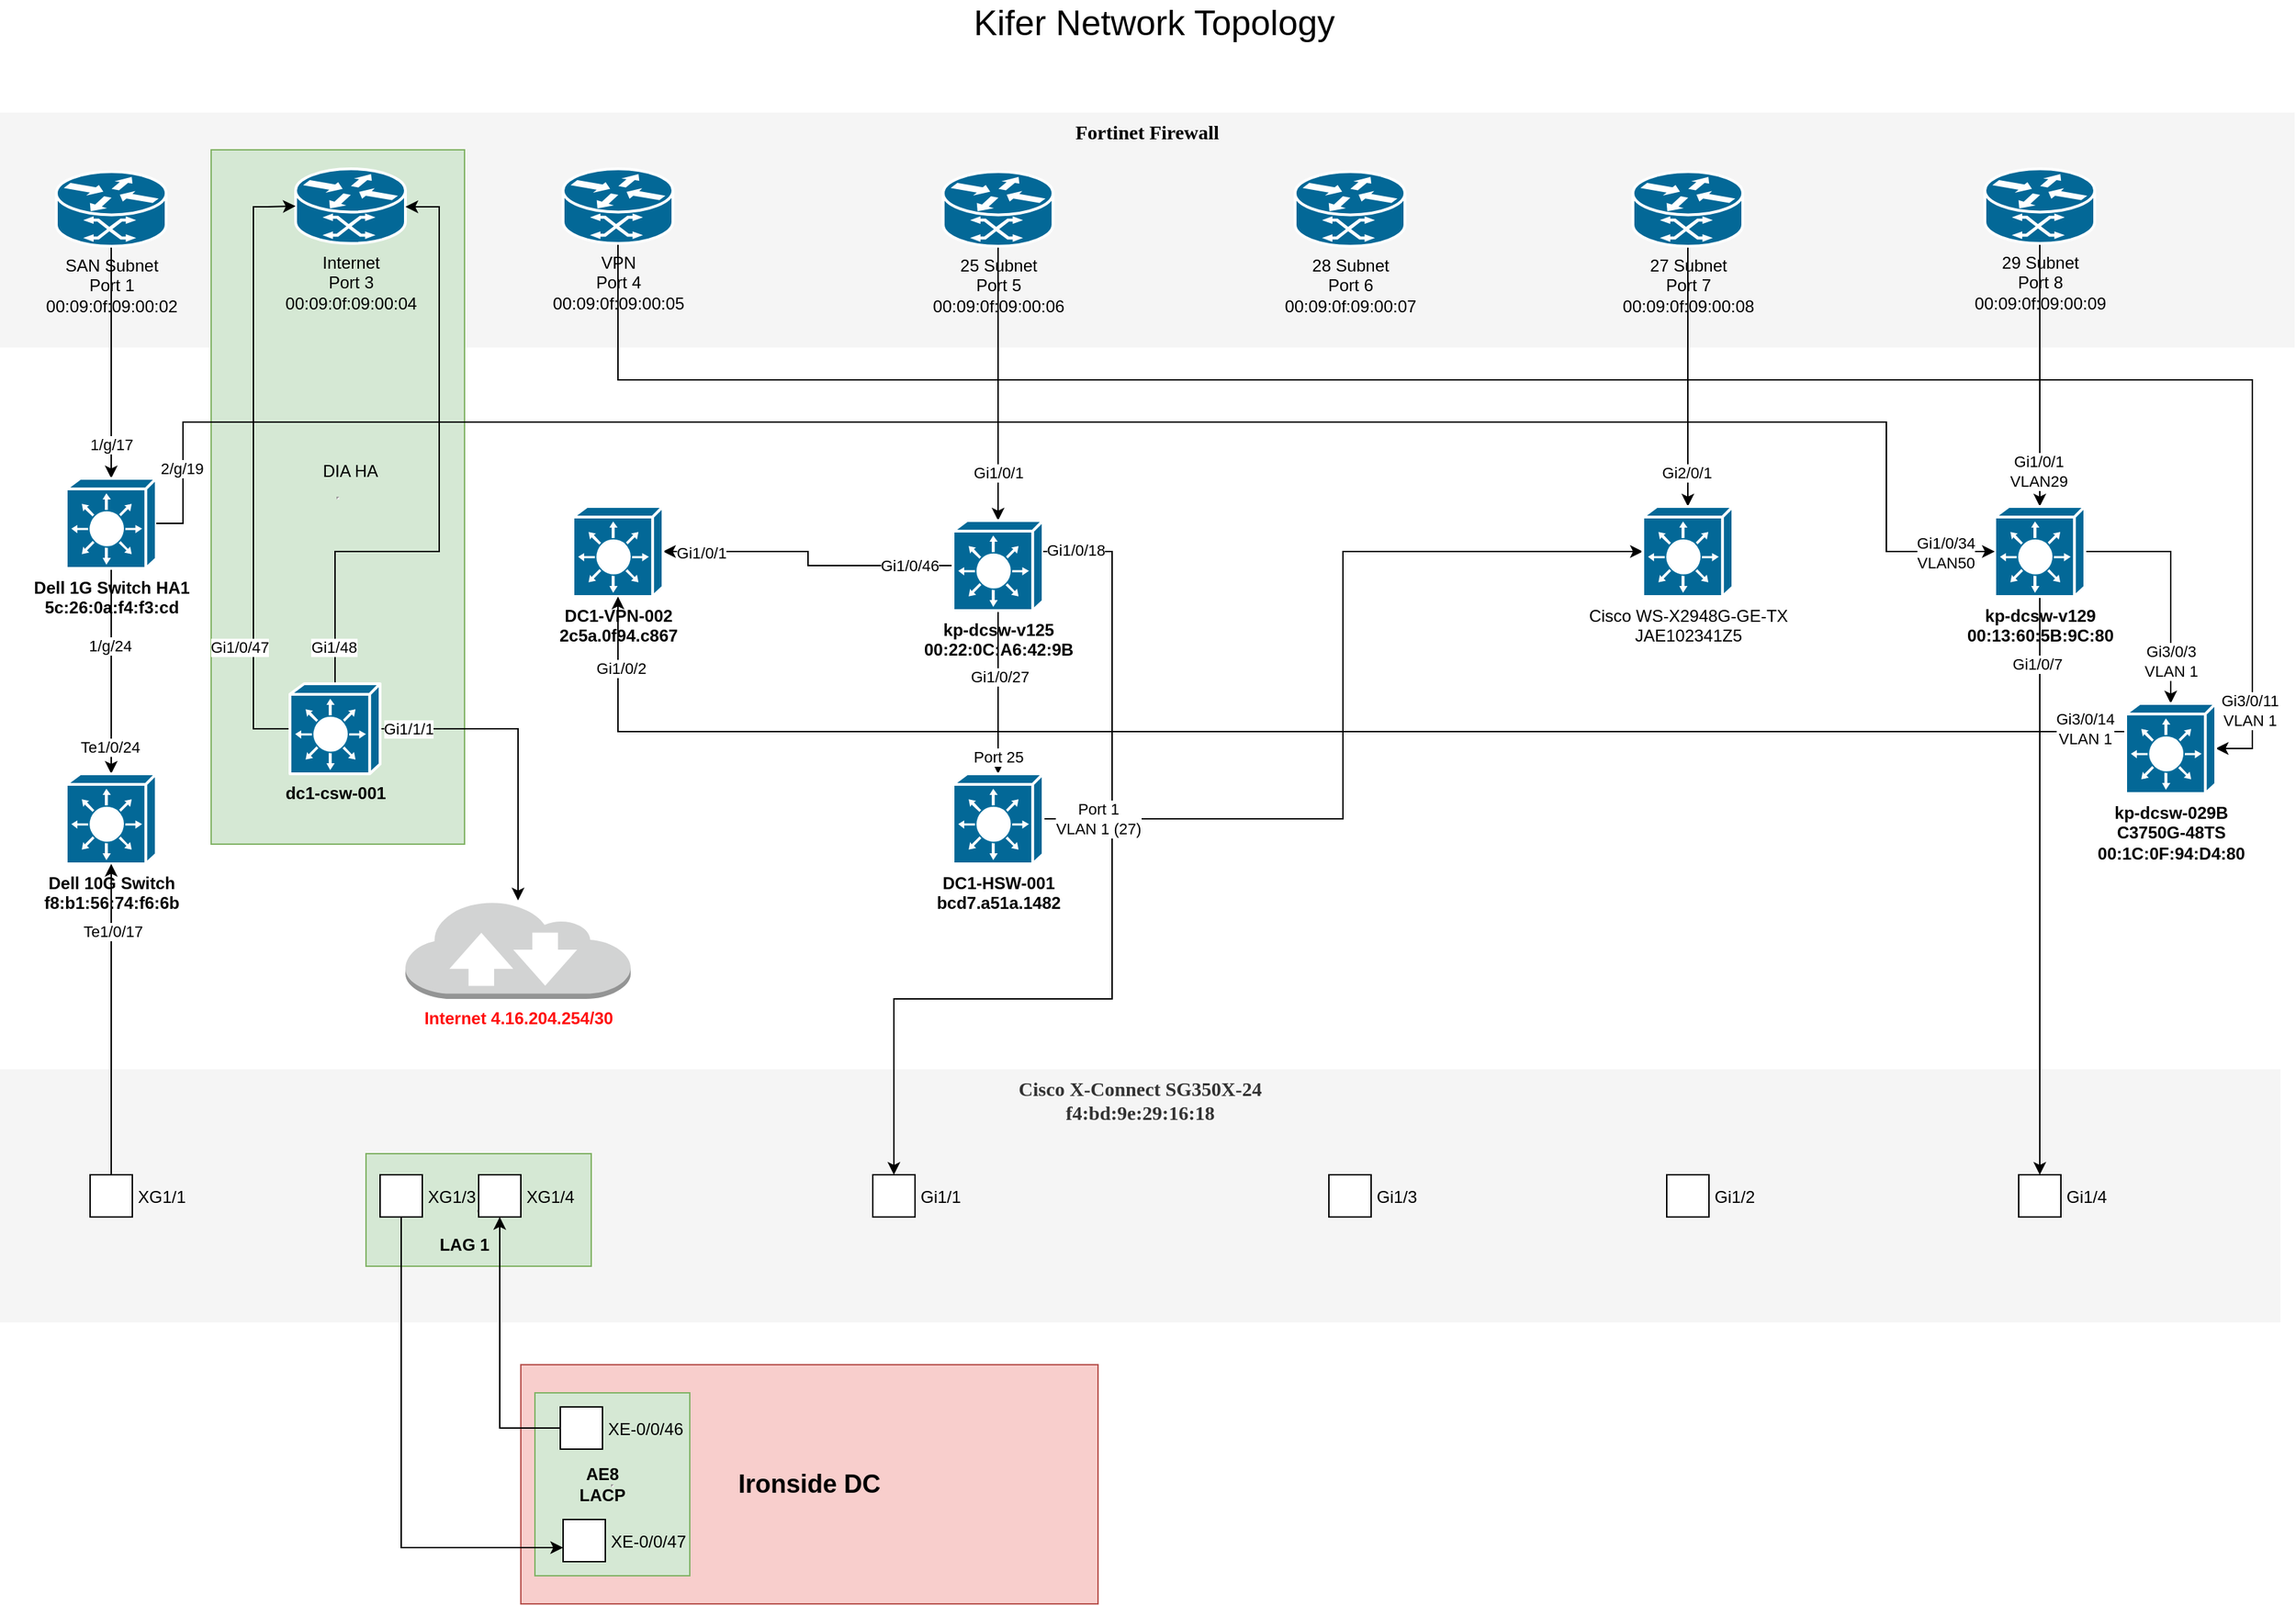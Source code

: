 <mxfile version="24.0.7" type="github">
  <diagram name="Page-1" id="c37626ed-c26b-45fb-9056-f9ebc6bb27b6">
    <mxGraphModel dx="666" dy="1722" grid="1" gridSize="10" guides="1" tooltips="1" connect="1" arrows="1" fold="1" page="1" pageScale="1" pageWidth="1100" pageHeight="850" background="none" math="0" shadow="0">
      <root>
        <mxCell id="0" />
        <mxCell id="1" parent="0" />
        <mxCell id="1c7a67bf8fd3230f-83" value="Fortinet Firewall" style="whiteSpace=wrap;html=1;rounded=0;shadow=0;comic=0;strokeWidth=1;fontFamily=Verdana;fontSize=14;fillColor=#f5f5f5;strokeColor=none;verticalAlign=top;fontStyle=1" parent="1" vertex="1">
          <mxGeometry x="280" y="110" width="1630" height="167" as="geometry" />
        </mxCell>
        <mxCell id="mh3bhrRl3af4ebjUZuJ7-127" value="&lt;hr&gt;" style="rounded=0;whiteSpace=wrap;html=1;fillColor=#d5e8d4;strokeColor=#82b366;gradientColor=none;" parent="1" vertex="1">
          <mxGeometry x="430" y="136.5" width="180" height="493.5" as="geometry" />
        </mxCell>
        <mxCell id="mh3bhrRl3af4ebjUZuJ7-58" value="&lt;font style=&quot;font-size: 18px;&quot;&gt;&lt;b&gt;Ironside DC&lt;/b&gt;&lt;/font&gt;" style="rounded=0;whiteSpace=wrap;html=1;fillColor=#f8cecc;strokeColor=#b85450;" parent="1" vertex="1">
          <mxGeometry x="650" y="1000" width="410" height="170" as="geometry" />
        </mxCell>
        <mxCell id="mh3bhrRl3af4ebjUZuJ7-113" value="&lt;hr&gt;" style="rounded=0;whiteSpace=wrap;html=1;fillColor=#d5e8d4;strokeColor=#82b366;gradientColor=none;" parent="1" vertex="1">
          <mxGeometry x="660" y="1020" width="110" height="130" as="geometry" />
        </mxCell>
        <mxCell id="mh3bhrRl3af4ebjUZuJ7-56" value="&lt;div&gt;Cisco X-Connect SG350X-24&lt;/div&gt;&lt;div&gt;f4:bd:9e:29:16:18&lt;/div&gt;" style="rounded=0;whiteSpace=wrap;html=1;fillColor=#f5f5f5;fontColor=#333333;strokeColor=none;verticalAlign=top;fontStyle=1;fontSize=14;fontFamily=Verdana;" parent="1" vertex="1">
          <mxGeometry x="280" y="790" width="1620" height="180" as="geometry" />
        </mxCell>
        <mxCell id="mh3bhrRl3af4ebjUZuJ7-111" value="&lt;hr&gt;" style="rounded=0;whiteSpace=wrap;html=1;fillColor=#d5e8d4;strokeColor=#82b366;gradientColor=none;" parent="1" vertex="1">
          <mxGeometry x="540" y="850" width="160" height="80" as="geometry" />
        </mxCell>
        <mxCell id="mh3bhrRl3af4ebjUZuJ7-24" style="edgeStyle=orthogonalEdgeStyle;rounded=0;orthogonalLoop=1;jettySize=auto;html=1;" parent="1" source="mh3bhrRl3af4ebjUZuJ7-1" target="mh3bhrRl3af4ebjUZuJ7-23" edge="1">
          <mxGeometry relative="1" as="geometry" />
        </mxCell>
        <mxCell id="mh3bhrRl3af4ebjUZuJ7-25" value="Gi1/0/1" style="edgeLabel;html=1;align=center;verticalAlign=middle;resizable=0;points=[];" parent="mh3bhrRl3af4ebjUZuJ7-24" vertex="1" connectable="0">
          <mxGeometry x="0.65" relative="1" as="geometry">
            <mxPoint as="offset" />
          </mxGeometry>
        </mxCell>
        <mxCell id="mh3bhrRl3af4ebjUZuJ7-1" value="&lt;div&gt;25 Subnet&lt;/div&gt;&lt;div&gt;Port 5&lt;/div&gt;&lt;div&gt;00:09:0f:09:00:06&lt;/div&gt;" style="shape=mxgraph.cisco.routers.atm_router;sketch=0;html=1;pointerEvents=1;dashed=0;fillColor=#036897;strokeColor=#ffffff;strokeWidth=2;verticalLabelPosition=bottom;verticalAlign=top;align=center;outlineConnect=0;" parent="1" vertex="1">
          <mxGeometry x="950" y="152" width="78" height="53" as="geometry" />
        </mxCell>
        <mxCell id="mh3bhrRl3af4ebjUZuJ7-142" style="edgeStyle=orthogonalEdgeStyle;rounded=0;orthogonalLoop=1;jettySize=auto;html=1;" parent="1" source="mh3bhrRl3af4ebjUZuJ7-7" target="mh3bhrRl3af4ebjUZuJ7-141" edge="1">
          <mxGeometry relative="1" as="geometry" />
        </mxCell>
        <mxCell id="mh3bhrRl3af4ebjUZuJ7-143" value="Gi2/0/1" style="edgeLabel;html=1;align=center;verticalAlign=middle;resizable=0;points=[];" parent="mh3bhrRl3af4ebjUZuJ7-142" vertex="1" connectable="0">
          <mxGeometry x="0.741" y="-1" relative="1" as="geometry">
            <mxPoint as="offset" />
          </mxGeometry>
        </mxCell>
        <mxCell id="mh3bhrRl3af4ebjUZuJ7-7" value="&lt;div&gt;27 Subnet&lt;/div&gt;&lt;div&gt;Port 7&lt;/div&gt;&lt;div&gt;00:09:0f:09:00:08&lt;/div&gt;" style="shape=mxgraph.cisco.routers.atm_router;sketch=0;html=1;pointerEvents=1;dashed=0;fillColor=#036897;strokeColor=#ffffff;strokeWidth=2;verticalLabelPosition=bottom;verticalAlign=top;align=center;outlineConnect=0;" parent="1" vertex="1">
          <mxGeometry x="1440" y="152" width="78" height="53" as="geometry" />
        </mxCell>
        <mxCell id="mh3bhrRl3af4ebjUZuJ7-8" value="&lt;div&gt;28 Subnet&lt;/div&gt;&lt;div&gt;Port 6&lt;/div&gt;&lt;div&gt;00:09:0f:09:00:07&lt;/div&gt;" style="shape=mxgraph.cisco.routers.atm_router;sketch=0;html=1;pointerEvents=1;dashed=0;fillColor=#036897;strokeColor=#ffffff;strokeWidth=2;verticalLabelPosition=bottom;verticalAlign=top;align=center;outlineConnect=0;" parent="1" vertex="1">
          <mxGeometry x="1200" y="152" width="78" height="53" as="geometry" />
        </mxCell>
        <mxCell id="mh3bhrRl3af4ebjUZuJ7-132" style="edgeStyle=orthogonalEdgeStyle;rounded=0;orthogonalLoop=1;jettySize=auto;html=1;" parent="1" source="mh3bhrRl3af4ebjUZuJ7-9" target="mh3bhrRl3af4ebjUZuJ7-131" edge="1">
          <mxGeometry relative="1" as="geometry" />
        </mxCell>
        <mxCell id="mh3bhrRl3af4ebjUZuJ7-133" value="&lt;div&gt;Gi1/0/1&lt;/div&gt;&lt;div&gt;VLAN29&lt;br&gt;&lt;/div&gt;" style="edgeLabel;html=1;align=center;verticalAlign=middle;resizable=0;points=[];" parent="mh3bhrRl3af4ebjUZuJ7-132" vertex="1" connectable="0">
          <mxGeometry x="0.733" y="-1" relative="1" as="geometry">
            <mxPoint as="offset" />
          </mxGeometry>
        </mxCell>
        <mxCell id="mh3bhrRl3af4ebjUZuJ7-9" value="&lt;div&gt;29 Subnet&lt;/div&gt;&lt;div&gt;Port 8&lt;/div&gt;&lt;div&gt;00:09:0f:09:00:09&lt;/div&gt;" style="shape=mxgraph.cisco.routers.atm_router;sketch=0;html=1;pointerEvents=1;dashed=0;fillColor=#036897;strokeColor=#ffffff;strokeWidth=2;verticalLabelPosition=bottom;verticalAlign=top;align=center;outlineConnect=0;" parent="1" vertex="1">
          <mxGeometry x="1690" y="150" width="78" height="53" as="geometry" />
        </mxCell>
        <mxCell id="mh3bhrRl3af4ebjUZuJ7-45" style="edgeStyle=orthogonalEdgeStyle;rounded=0;orthogonalLoop=1;jettySize=auto;html=1;" parent="1" source="mh3bhrRl3af4ebjUZuJ7-10" target="mh3bhrRl3af4ebjUZuJ7-43" edge="1">
          <mxGeometry relative="1" as="geometry" />
        </mxCell>
        <mxCell id="mh3bhrRl3af4ebjUZuJ7-49" value="1/g/17" style="edgeLabel;html=1;align=center;verticalAlign=middle;resizable=0;points=[];" parent="mh3bhrRl3af4ebjUZuJ7-45" vertex="1" connectable="0">
          <mxGeometry x="0.708" relative="1" as="geometry">
            <mxPoint as="offset" />
          </mxGeometry>
        </mxCell>
        <mxCell id="mh3bhrRl3af4ebjUZuJ7-10" value="&lt;div&gt;SAN Subnet&lt;/div&gt;&lt;div&gt;Port 1&lt;/div&gt;&lt;div&gt;00:09:0f:09:00:02&lt;/div&gt;&lt;div&gt;&lt;br&gt;&lt;/div&gt;" style="shape=mxgraph.cisco.routers.atm_router;sketch=0;html=1;pointerEvents=1;dashed=0;fillColor=#036897;strokeColor=#ffffff;strokeWidth=2;verticalLabelPosition=bottom;verticalAlign=top;align=center;outlineConnect=0;" parent="1" vertex="1">
          <mxGeometry x="320" y="152" width="78" height="53" as="geometry" />
        </mxCell>
        <mxCell id="mh3bhrRl3af4ebjUZuJ7-122" style="edgeStyle=orthogonalEdgeStyle;rounded=0;orthogonalLoop=1;jettySize=auto;html=1;entryX=1;entryY=0.5;entryDx=0;entryDy=0;entryPerimeter=0;" parent="1" source="mh3bhrRl3af4ebjUZuJ7-11" target="mTb9XkQDVOmjowsp1IoM-1" edge="1">
          <mxGeometry relative="1" as="geometry">
            <Array as="points">
              <mxPoint x="719" y="300" />
              <mxPoint x="1880" y="300" />
              <mxPoint x="1880" y="562" />
            </Array>
          </mxGeometry>
        </mxCell>
        <mxCell id="mTb9XkQDVOmjowsp1IoM-12" value="&lt;div&gt;Gi3/0/11&lt;/div&gt;&lt;div&gt;VLAN 1&lt;br&gt;&lt;/div&gt;" style="edgeLabel;html=1;align=center;verticalAlign=middle;resizable=0;points=[];" vertex="1" connectable="0" parent="mh3bhrRl3af4ebjUZuJ7-122">
          <mxGeometry x="0.931" y="-2" relative="1" as="geometry">
            <mxPoint as="offset" />
          </mxGeometry>
        </mxCell>
        <mxCell id="mh3bhrRl3af4ebjUZuJ7-11" value="&lt;div&gt;VPN&lt;/div&gt;&lt;div&gt;Port 4&lt;/div&gt;&lt;div&gt;00:09:0f:09:00:05&lt;/div&gt;" style="shape=mxgraph.cisco.routers.atm_router;sketch=0;html=1;pointerEvents=1;dashed=0;fillColor=#036897;strokeColor=#ffffff;strokeWidth=2;verticalLabelPosition=bottom;verticalAlign=top;align=center;outlineConnect=0;" parent="1" vertex="1">
          <mxGeometry x="680" y="150" width="78" height="53" as="geometry" />
        </mxCell>
        <mxCell id="mh3bhrRl3af4ebjUZuJ7-14" value="&lt;div&gt;Internet&lt;/div&gt;&lt;div&gt;Port 3&lt;/div&gt;&lt;div&gt;00:09:0f:09:00:04&lt;/div&gt;" style="shape=mxgraph.cisco.routers.atm_router;sketch=0;html=1;pointerEvents=1;dashed=0;fillColor=#036897;strokeColor=#ffffff;strokeWidth=2;verticalLabelPosition=bottom;verticalAlign=top;align=center;outlineConnect=0;" parent="1" vertex="1">
          <mxGeometry x="490" y="150" width="78" height="53" as="geometry" />
        </mxCell>
        <mxCell id="mh3bhrRl3af4ebjUZuJ7-17" value="&lt;font color=&quot;#ff0f0f&quot;&gt;&lt;b&gt;Internet 4.16.204.254/30&lt;/b&gt;&lt;/font&gt;" style="outlineConnect=0;dashed=0;verticalLabelPosition=bottom;verticalAlign=top;align=center;html=1;shape=mxgraph.aws3.internet_2;fillColor=#D2D3D3;gradientColor=none;" parent="1" vertex="1">
          <mxGeometry x="568" y="670" width="160" height="70" as="geometry" />
        </mxCell>
        <mxCell id="mh3bhrRl3af4ebjUZuJ7-40" style="edgeStyle=orthogonalEdgeStyle;rounded=0;orthogonalLoop=1;jettySize=auto;html=1;" parent="1" source="mh3bhrRl3af4ebjUZuJ7-23" target="mh3bhrRl3af4ebjUZuJ7-37" edge="1">
          <mxGeometry relative="1" as="geometry" />
        </mxCell>
        <mxCell id="mh3bhrRl3af4ebjUZuJ7-41" value="Port 25" style="edgeLabel;html=1;align=center;verticalAlign=middle;resizable=0;points=[];" parent="mh3bhrRl3af4ebjUZuJ7-40" vertex="1" connectable="0">
          <mxGeometry x="0.507" y="-2" relative="1" as="geometry">
            <mxPoint x="2" y="16" as="offset" />
          </mxGeometry>
        </mxCell>
        <mxCell id="mh3bhrRl3af4ebjUZuJ7-42" value="Gi1/0/27" style="edgeLabel;html=1;align=center;verticalAlign=middle;resizable=0;points=[];" parent="mh3bhrRl3af4ebjUZuJ7-40" vertex="1" connectable="0">
          <mxGeometry x="-0.507" y="1" relative="1" as="geometry">
            <mxPoint y="18" as="offset" />
          </mxGeometry>
        </mxCell>
        <mxCell id="mh3bhrRl3af4ebjUZuJ7-124" style="edgeStyle=orthogonalEdgeStyle;rounded=0;orthogonalLoop=1;jettySize=auto;html=1;" parent="1" source="mh3bhrRl3af4ebjUZuJ7-23" target="mh3bhrRl3af4ebjUZuJ7-121" edge="1">
          <mxGeometry relative="1" as="geometry" />
        </mxCell>
        <mxCell id="mh3bhrRl3af4ebjUZuJ7-125" value="&lt;div&gt;Gi1/0/46&lt;/div&gt;" style="edgeLabel;html=1;align=center;verticalAlign=middle;resizable=0;points=[];" parent="mh3bhrRl3af4ebjUZuJ7-124" vertex="1" connectable="0">
          <mxGeometry x="-0.709" relative="1" as="geometry">
            <mxPoint as="offset" />
          </mxGeometry>
        </mxCell>
        <mxCell id="mh3bhrRl3af4ebjUZuJ7-126" value="&lt;div&gt;Gi1/0/1&lt;/div&gt;" style="edgeLabel;html=1;align=center;verticalAlign=middle;resizable=0;points=[];" parent="mh3bhrRl3af4ebjUZuJ7-124" vertex="1" connectable="0">
          <mxGeometry x="0.748" y="1" relative="1" as="geometry">
            <mxPoint as="offset" />
          </mxGeometry>
        </mxCell>
        <mxCell id="mh3bhrRl3af4ebjUZuJ7-23" value="&lt;div&gt;&lt;b&gt;kp-dcsw-v125&lt;br&gt;&lt;/b&gt;&lt;/div&gt;&lt;div&gt;&lt;b&gt;00:22:0C:A6:42:9B&lt;/b&gt;&lt;/div&gt;" style="shape=mxgraph.cisco.switches.layer_3_switch;sketch=0;html=1;pointerEvents=1;dashed=0;fillColor=#036897;strokeColor=#ffffff;strokeWidth=2;verticalLabelPosition=bottom;verticalAlign=top;align=center;outlineConnect=0;" parent="1" vertex="1">
          <mxGeometry x="957" y="400" width="64" height="64" as="geometry" />
        </mxCell>
        <mxCell id="mh3bhrRl3af4ebjUZuJ7-136" style="edgeStyle=orthogonalEdgeStyle;rounded=0;orthogonalLoop=1;jettySize=auto;html=1;entryX=0.5;entryY=0;entryDx=0;entryDy=0;" parent="1" source="mh3bhrRl3af4ebjUZuJ7-23" target="mh3bhrRl3af4ebjUZuJ7-91" edge="1">
          <mxGeometry relative="1" as="geometry">
            <Array as="points">
              <mxPoint x="1070" y="422" />
              <mxPoint x="1070" y="740" />
              <mxPoint x="915" y="740" />
            </Array>
          </mxGeometry>
        </mxCell>
        <mxCell id="mh3bhrRl3af4ebjUZuJ7-137" value="Gi1/0/18" style="edgeLabel;html=1;align=center;verticalAlign=middle;resizable=0;points=[];" parent="mh3bhrRl3af4ebjUZuJ7-136" vertex="1" connectable="0">
          <mxGeometry x="-0.929" y="1" relative="1" as="geometry">
            <mxPoint as="offset" />
          </mxGeometry>
        </mxCell>
        <mxCell id="mh3bhrRl3af4ebjUZuJ7-29" style="edgeStyle=orthogonalEdgeStyle;rounded=0;orthogonalLoop=1;jettySize=auto;html=1;entryX=0;entryY=0.5;entryDx=0;entryDy=0;entryPerimeter=0;exitX=0;exitY=0.5;exitDx=0;exitDy=0;exitPerimeter=0;" parent="1" source="mh3bhrRl3af4ebjUZuJ7-26" target="mh3bhrRl3af4ebjUZuJ7-14" edge="1">
          <mxGeometry relative="1" as="geometry">
            <Array as="points">
              <mxPoint x="460" y="548" />
              <mxPoint x="460" y="177" />
              <mxPoint x="470" y="177" />
            </Array>
          </mxGeometry>
        </mxCell>
        <mxCell id="mh3bhrRl3af4ebjUZuJ7-31" value="Gi1/0/47" style="edgeLabel;html=1;align=center;verticalAlign=middle;resizable=0;points=[];" parent="mh3bhrRl3af4ebjUZuJ7-29" vertex="1" connectable="0">
          <mxGeometry x="-0.283" y="-2" relative="1" as="geometry">
            <mxPoint x="-12" y="69" as="offset" />
          </mxGeometry>
        </mxCell>
        <mxCell id="mh3bhrRl3af4ebjUZuJ7-30" style="edgeStyle=orthogonalEdgeStyle;rounded=0;orthogonalLoop=1;jettySize=auto;html=1;" parent="1" source="mh3bhrRl3af4ebjUZuJ7-26" target="mh3bhrRl3af4ebjUZuJ7-14" edge="1">
          <mxGeometry relative="1" as="geometry">
            <mxPoint x="660" y="90" as="targetPoint" />
            <Array as="points">
              <mxPoint x="518" y="422" />
              <mxPoint x="592" y="422" />
              <mxPoint x="592" y="177" />
            </Array>
          </mxGeometry>
        </mxCell>
        <mxCell id="mh3bhrRl3af4ebjUZuJ7-32" value="&lt;div&gt;Gi1/48&lt;/div&gt;" style="edgeLabel;html=1;align=center;verticalAlign=middle;resizable=0;points=[];" parent="mh3bhrRl3af4ebjUZuJ7-30" vertex="1" connectable="0">
          <mxGeometry x="-0.574" y="1" relative="1" as="geometry">
            <mxPoint y="67" as="offset" />
          </mxGeometry>
        </mxCell>
        <mxCell id="mh3bhrRl3af4ebjUZuJ7-34" style="edgeStyle=orthogonalEdgeStyle;rounded=0;orthogonalLoop=1;jettySize=auto;html=1;" parent="1" source="mh3bhrRl3af4ebjUZuJ7-26" target="mh3bhrRl3af4ebjUZuJ7-17" edge="1">
          <mxGeometry relative="1" as="geometry" />
        </mxCell>
        <mxCell id="mh3bhrRl3af4ebjUZuJ7-35" value="&lt;div&gt;Gi1/1/1&lt;/div&gt;" style="edgeLabel;html=1;align=center;verticalAlign=middle;resizable=0;points=[];" parent="mh3bhrRl3af4ebjUZuJ7-34" vertex="1" connectable="0">
          <mxGeometry x="-0.581" y="-2" relative="1" as="geometry">
            <mxPoint x="-26" y="-2" as="offset" />
          </mxGeometry>
        </mxCell>
        <mxCell id="mh3bhrRl3af4ebjUZuJ7-26" value="&lt;div&gt;&lt;b&gt;dc1-csw-001&lt;/b&gt;&lt;/div&gt;" style="shape=mxgraph.cisco.switches.layer_3_switch;sketch=0;html=1;pointerEvents=1;dashed=0;fillColor=#036897;strokeColor=#ffffff;strokeWidth=2;verticalLabelPosition=bottom;verticalAlign=top;align=center;outlineConnect=0;" parent="1" vertex="1">
          <mxGeometry x="486" y="516" width="64" height="64" as="geometry" />
        </mxCell>
        <mxCell id="mTb9XkQDVOmjowsp1IoM-7" style="edgeStyle=orthogonalEdgeStyle;rounded=0;orthogonalLoop=1;jettySize=auto;html=1;entryX=0;entryY=0.5;entryDx=0;entryDy=0;entryPerimeter=0;" edge="1" parent="1" source="mh3bhrRl3af4ebjUZuJ7-37" target="mh3bhrRl3af4ebjUZuJ7-141">
          <mxGeometry relative="1" as="geometry">
            <mxPoint x="1230" y="612" as="targetPoint" />
          </mxGeometry>
        </mxCell>
        <mxCell id="mTb9XkQDVOmjowsp1IoM-9" value="&lt;div&gt;Port 1&lt;/div&gt;&lt;div&gt;VLAN 1 (27)&lt;br&gt;&lt;/div&gt;" style="edgeLabel;html=1;align=center;verticalAlign=middle;resizable=0;points=[];" vertex="1" connectable="0" parent="mTb9XkQDVOmjowsp1IoM-7">
          <mxGeometry x="-0.916" y="-2" relative="1" as="geometry">
            <mxPoint x="13" y="-2" as="offset" />
          </mxGeometry>
        </mxCell>
        <mxCell id="mh3bhrRl3af4ebjUZuJ7-37" value="&lt;div&gt;&lt;b&gt;DC1-HSW-001&lt;/b&gt;&lt;/div&gt;&lt;div&gt;&lt;b&gt;bcd7.a51a.1482&lt;br&gt;&lt;/b&gt;&lt;/div&gt;" style="shape=mxgraph.cisco.switches.layer_3_switch;sketch=0;html=1;pointerEvents=1;dashed=0;fillColor=#036897;strokeColor=#ffffff;strokeWidth=2;verticalLabelPosition=bottom;verticalAlign=top;align=center;outlineConnect=0;" parent="1" vertex="1">
          <mxGeometry x="957" y="580" width="64" height="64" as="geometry" />
        </mxCell>
        <mxCell id="mh3bhrRl3af4ebjUZuJ7-48" style="edgeStyle=orthogonalEdgeStyle;rounded=0;orthogonalLoop=1;jettySize=auto;html=1;" parent="1" source="mh3bhrRl3af4ebjUZuJ7-43" target="mh3bhrRl3af4ebjUZuJ7-46" edge="1">
          <mxGeometry relative="1" as="geometry" />
        </mxCell>
        <mxCell id="mh3bhrRl3af4ebjUZuJ7-53" value="Te1/0/24" style="edgeLabel;html=1;align=center;verticalAlign=middle;resizable=0;points=[];" parent="mh3bhrRl3af4ebjUZuJ7-48" vertex="1" connectable="0">
          <mxGeometry x="0.571" y="-1" relative="1" as="geometry">
            <mxPoint y="12" as="offset" />
          </mxGeometry>
        </mxCell>
        <mxCell id="mh3bhrRl3af4ebjUZuJ7-54" value="1/g/24" style="edgeLabel;html=1;align=center;verticalAlign=middle;resizable=0;points=[];" parent="mh3bhrRl3af4ebjUZuJ7-48" vertex="1" connectable="0">
          <mxGeometry x="-0.254" y="-1" relative="1" as="geometry">
            <mxPoint as="offset" />
          </mxGeometry>
        </mxCell>
        <mxCell id="mh3bhrRl3af4ebjUZuJ7-43" value="&lt;div&gt;&lt;b&gt;Dell 1G Switch HA1&lt;br&gt;&lt;/b&gt;&lt;/div&gt;&lt;div&gt;&lt;b&gt;5c:26:0a:f4:f3:cd&lt;/b&gt;&lt;br&gt;&lt;/div&gt;" style="shape=mxgraph.cisco.switches.layer_3_switch;sketch=0;html=1;pointerEvents=1;dashed=0;fillColor=#036897;strokeColor=#ffffff;strokeWidth=2;verticalLabelPosition=bottom;verticalAlign=top;align=center;outlineConnect=0;" parent="1" vertex="1">
          <mxGeometry x="327" y="370" width="64" height="64" as="geometry" />
        </mxCell>
        <mxCell id="mh3bhrRl3af4ebjUZuJ7-46" value="&lt;div&gt;&lt;b&gt;Dell 10G Switch&lt;/b&gt;&lt;/div&gt;&lt;div&gt;&lt;b&gt;f8:b1:56:74:f6:6b&lt;br&gt;&lt;/b&gt;&lt;/div&gt;" style="shape=mxgraph.cisco.switches.layer_3_switch;sketch=0;html=1;pointerEvents=1;dashed=0;fillColor=#036897;strokeColor=#ffffff;strokeWidth=2;verticalLabelPosition=bottom;verticalAlign=top;align=center;outlineConnect=0;" parent="1" vertex="1">
          <mxGeometry x="327" y="580" width="64" height="64" as="geometry" />
        </mxCell>
        <mxCell id="mh3bhrRl3af4ebjUZuJ7-91" value="Gi1/1" style="labelPosition=right;verticalLabelPosition=middle;align=left;verticalAlign=middle;spacingLeft=2;noLabel=0;labelPadding=0;" parent="1" vertex="1">
          <mxGeometry x="900" y="865" width="30" height="30" as="geometry" />
        </mxCell>
        <mxCell id="mh3bhrRl3af4ebjUZuJ7-93" value="Gi1/4" style="labelPosition=right;verticalLabelPosition=middle;align=left;verticalAlign=middle;spacingLeft=2;noLabel=0;labelPadding=0;" parent="1" vertex="1">
          <mxGeometry x="1714" y="865" width="30" height="30" as="geometry" />
        </mxCell>
        <mxCell id="mh3bhrRl3af4ebjUZuJ7-94" value="XG1/1" style="labelPosition=right;verticalLabelPosition=middle;align=left;verticalAlign=middle;spacingLeft=2;noLabel=0;labelPadding=0;" parent="1" vertex="1">
          <mxGeometry x="344" y="865" width="30" height="30" as="geometry" />
        </mxCell>
        <mxCell id="mh3bhrRl3af4ebjUZuJ7-95" value="Gi1/3" style="labelPosition=right;verticalLabelPosition=middle;align=left;verticalAlign=middle;spacingLeft=2;noLabel=0;labelPadding=0;" parent="1" vertex="1">
          <mxGeometry x="1224" y="865" width="30" height="30" as="geometry" />
        </mxCell>
        <mxCell id="mh3bhrRl3af4ebjUZuJ7-96" value="Gi1/2" style="labelPosition=right;verticalLabelPosition=middle;align=left;verticalAlign=middle;spacingLeft=2;noLabel=0;labelPadding=0;" parent="1" vertex="1">
          <mxGeometry x="1464" y="865" width="30" height="30" as="geometry" />
        </mxCell>
        <mxCell id="mh3bhrRl3af4ebjUZuJ7-106" style="edgeStyle=orthogonalEdgeStyle;rounded=0;orthogonalLoop=1;jettySize=auto;html=1;" parent="1" source="mh3bhrRl3af4ebjUZuJ7-97" target="mh3bhrRl3af4ebjUZuJ7-100" edge="1">
          <mxGeometry relative="1" as="geometry">
            <Array as="points">
              <mxPoint x="565" y="1130" />
            </Array>
          </mxGeometry>
        </mxCell>
        <mxCell id="mh3bhrRl3af4ebjUZuJ7-97" value="XG1/3" style="labelPosition=right;verticalLabelPosition=middle;align=left;verticalAlign=middle;spacingLeft=2;noLabel=0;labelPadding=0;" parent="1" vertex="1">
          <mxGeometry x="550" y="865" width="30" height="30" as="geometry" />
        </mxCell>
        <mxCell id="mh3bhrRl3af4ebjUZuJ7-98" value="XG1/4" style="labelPosition=right;verticalLabelPosition=middle;align=left;verticalAlign=middle;spacingLeft=2;noLabel=0;labelPadding=0;" parent="1" vertex="1">
          <mxGeometry x="620" y="865" width="30" height="30" as="geometry" />
        </mxCell>
        <mxCell id="mh3bhrRl3af4ebjUZuJ7-100" value="XE-0/0/47" style="labelPosition=right;verticalLabelPosition=middle;align=left;verticalAlign=middle;spacingLeft=2;noLabel=0;labelPadding=0;" parent="1" vertex="1">
          <mxGeometry x="680" y="1110" width="30" height="30" as="geometry" />
        </mxCell>
        <mxCell id="mh3bhrRl3af4ebjUZuJ7-108" style="edgeStyle=orthogonalEdgeStyle;rounded=0;orthogonalLoop=1;jettySize=auto;html=1;entryX=0.5;entryY=1;entryDx=0;entryDy=0;" parent="1" source="mh3bhrRl3af4ebjUZuJ7-101" target="mh3bhrRl3af4ebjUZuJ7-98" edge="1">
          <mxGeometry relative="1" as="geometry" />
        </mxCell>
        <mxCell id="mh3bhrRl3af4ebjUZuJ7-101" value="XE-0/0/46" style="labelPosition=right;verticalLabelPosition=middle;align=left;verticalAlign=middle;spacingLeft=2;noLabel=0;labelPadding=0;" parent="1" vertex="1">
          <mxGeometry x="678" y="1030" width="30" height="30" as="geometry" />
        </mxCell>
        <mxCell id="mh3bhrRl3af4ebjUZuJ7-112" value="LAG 1" style="text;html=1;align=center;verticalAlign=middle;whiteSpace=wrap;rounded=0;fontStyle=1" parent="1" vertex="1">
          <mxGeometry x="580" y="900" width="60" height="30" as="geometry" />
        </mxCell>
        <mxCell id="mh3bhrRl3af4ebjUZuJ7-114" value="AE8 LACP" style="text;html=1;align=center;verticalAlign=middle;whiteSpace=wrap;rounded=0;fontStyle=1" parent="1" vertex="1">
          <mxGeometry x="678" y="1070" width="60" height="30" as="geometry" />
        </mxCell>
        <mxCell id="mh3bhrRl3af4ebjUZuJ7-118" style="edgeStyle=orthogonalEdgeStyle;rounded=0;orthogonalLoop=1;jettySize=auto;html=1;entryX=0.5;entryY=1;entryDx=0;entryDy=0;entryPerimeter=0;" parent="1" source="mh3bhrRl3af4ebjUZuJ7-94" target="mh3bhrRl3af4ebjUZuJ7-46" edge="1">
          <mxGeometry relative="1" as="geometry" />
        </mxCell>
        <mxCell id="mh3bhrRl3af4ebjUZuJ7-119" value="Te1/0/17" style="edgeLabel;html=1;align=center;verticalAlign=middle;resizable=0;points=[];" parent="mh3bhrRl3af4ebjUZuJ7-118" vertex="1" connectable="0">
          <mxGeometry x="0.566" y="-1" relative="1" as="geometry">
            <mxPoint as="offset" />
          </mxGeometry>
        </mxCell>
        <mxCell id="mh3bhrRl3af4ebjUZuJ7-121" value="&lt;div&gt;&lt;b&gt;DC1-VPN-002&lt;/b&gt;&lt;/div&gt;&lt;div&gt;&lt;b&gt;2c5a.0f94.c867&lt;br&gt;&lt;/b&gt;&lt;/div&gt;" style="shape=mxgraph.cisco.switches.layer_3_switch;sketch=0;html=1;pointerEvents=1;dashed=0;fillColor=#036897;strokeColor=#ffffff;strokeWidth=2;verticalLabelPosition=bottom;verticalAlign=top;align=center;outlineConnect=0;" parent="1" vertex="1">
          <mxGeometry x="687" y="390" width="64" height="64" as="geometry" />
        </mxCell>
        <mxCell id="mh3bhrRl3af4ebjUZuJ7-128" value="DIA HA" style="text;html=1;align=center;verticalAlign=middle;whiteSpace=wrap;rounded=0;" parent="1" vertex="1">
          <mxGeometry x="499" y="350" width="60" height="30" as="geometry" />
        </mxCell>
        <mxCell id="mh3bhrRl3af4ebjUZuJ7-129" value="Kifer Network Topology" style="text;html=1;align=center;verticalAlign=middle;whiteSpace=wrap;rounded=0;fontSize=25;" parent="1" vertex="1">
          <mxGeometry x="880" y="30" width="440" height="30" as="geometry" />
        </mxCell>
        <mxCell id="mh3bhrRl3af4ebjUZuJ7-134" style="edgeStyle=orthogonalEdgeStyle;rounded=0;orthogonalLoop=1;jettySize=auto;html=1;" parent="1" source="mh3bhrRl3af4ebjUZuJ7-131" target="mh3bhrRl3af4ebjUZuJ7-93" edge="1">
          <mxGeometry relative="1" as="geometry" />
        </mxCell>
        <mxCell id="mh3bhrRl3af4ebjUZuJ7-135" value="Gi1/0/7" style="edgeLabel;html=1;align=center;verticalAlign=middle;resizable=0;points=[];" parent="mh3bhrRl3af4ebjUZuJ7-134" vertex="1" connectable="0">
          <mxGeometry x="-0.766" y="-2" relative="1" as="geometry">
            <mxPoint as="offset" />
          </mxGeometry>
        </mxCell>
        <mxCell id="mTb9XkQDVOmjowsp1IoM-2" style="edgeStyle=orthogonalEdgeStyle;rounded=0;orthogonalLoop=1;jettySize=auto;html=1;" edge="1" parent="1" source="mh3bhrRl3af4ebjUZuJ7-131" target="mTb9XkQDVOmjowsp1IoM-1">
          <mxGeometry relative="1" as="geometry" />
        </mxCell>
        <mxCell id="mTb9XkQDVOmjowsp1IoM-3" value="&lt;div&gt;Gi3/0/3&lt;/div&gt;&lt;div&gt;VLAN 1&lt;br&gt;&lt;/div&gt;" style="edgeLabel;html=1;align=center;verticalAlign=middle;resizable=0;points=[];" vertex="1" connectable="0" parent="mTb9XkQDVOmjowsp1IoM-2">
          <mxGeometry x="0.716" relative="1" as="geometry">
            <mxPoint y="-6" as="offset" />
          </mxGeometry>
        </mxCell>
        <mxCell id="mh3bhrRl3af4ebjUZuJ7-131" value="&lt;div&gt;&lt;b&gt;kp-dcsw-v129&lt;/b&gt;&lt;/div&gt;&lt;div&gt;&lt;b&gt;00:13:60:5B:9C:80&lt;br&gt;&lt;/b&gt;&lt;/div&gt;" style="shape=mxgraph.cisco.switches.layer_3_switch;sketch=0;html=1;pointerEvents=1;dashed=0;fillColor=#036897;strokeColor=#ffffff;strokeWidth=2;verticalLabelPosition=bottom;verticalAlign=top;align=center;outlineConnect=0;" parent="1" vertex="1">
          <mxGeometry x="1697" y="390" width="64" height="64" as="geometry" />
        </mxCell>
        <mxCell id="mh3bhrRl3af4ebjUZuJ7-138" style="edgeStyle=orthogonalEdgeStyle;rounded=0;orthogonalLoop=1;jettySize=auto;html=1;entryX=0;entryY=0.5;entryDx=0;entryDy=0;entryPerimeter=0;" parent="1" source="mh3bhrRl3af4ebjUZuJ7-43" target="mh3bhrRl3af4ebjUZuJ7-131" edge="1">
          <mxGeometry relative="1" as="geometry">
            <Array as="points">
              <mxPoint x="410" y="402" />
              <mxPoint x="410" y="330" />
              <mxPoint x="1620" y="330" />
              <mxPoint x="1620" y="422" />
            </Array>
          </mxGeometry>
        </mxCell>
        <mxCell id="mh3bhrRl3af4ebjUZuJ7-139" value="2/g/19" style="edgeLabel;html=1;align=center;verticalAlign=middle;resizable=0;points=[];" parent="mh3bhrRl3af4ebjUZuJ7-138" vertex="1" connectable="0">
          <mxGeometry x="-0.921" y="1" relative="1" as="geometry">
            <mxPoint as="offset" />
          </mxGeometry>
        </mxCell>
        <mxCell id="mh3bhrRl3af4ebjUZuJ7-140" value="&lt;div&gt;Gi1/0/34&lt;/div&gt;&lt;div&gt;VLAN50&lt;br&gt;&lt;/div&gt;" style="edgeLabel;html=1;align=center;verticalAlign=middle;resizable=0;points=[];" parent="mh3bhrRl3af4ebjUZuJ7-138" vertex="1" connectable="0">
          <mxGeometry x="0.952" y="-1" relative="1" as="geometry">
            <mxPoint as="offset" />
          </mxGeometry>
        </mxCell>
        <mxCell id="mh3bhrRl3af4ebjUZuJ7-141" value="&lt;div&gt;Cisco WS-X2948G-GE-TX&lt;/div&gt;&lt;div&gt;JAE102341Z5&lt;/div&gt;&lt;div&gt;&lt;br&gt;&lt;/div&gt;" style="shape=mxgraph.cisco.switches.layer_3_switch;sketch=0;html=1;pointerEvents=1;dashed=0;fillColor=#036897;strokeColor=#ffffff;strokeWidth=2;verticalLabelPosition=bottom;verticalAlign=top;align=center;outlineConnect=0;" parent="1" vertex="1">
          <mxGeometry x="1447" y="390" width="64" height="64" as="geometry" />
        </mxCell>
        <mxCell id="mTb9XkQDVOmjowsp1IoM-5" style="edgeStyle=orthogonalEdgeStyle;rounded=0;orthogonalLoop=1;jettySize=auto;html=1;entryX=0.5;entryY=1;entryDx=0;entryDy=0;entryPerimeter=0;" edge="1" parent="1" source="mTb9XkQDVOmjowsp1IoM-1" target="mh3bhrRl3af4ebjUZuJ7-121">
          <mxGeometry relative="1" as="geometry">
            <mxPoint x="816" y="300" as="targetPoint" />
            <Array as="points">
              <mxPoint x="719" y="550" />
            </Array>
          </mxGeometry>
        </mxCell>
        <mxCell id="mTb9XkQDVOmjowsp1IoM-6" value="&lt;div&gt;Gi3/0/14&lt;/div&gt;&lt;div&gt;VLAN 1&lt;br&gt;&lt;/div&gt;" style="edgeLabel;html=1;align=center;verticalAlign=middle;resizable=0;points=[];" vertex="1" connectable="0" parent="mTb9XkQDVOmjowsp1IoM-5">
          <mxGeometry x="-0.765" relative="1" as="geometry">
            <mxPoint x="108" y="-2" as="offset" />
          </mxGeometry>
        </mxCell>
        <mxCell id="mTb9XkQDVOmjowsp1IoM-11" value="Gi1/0/2" style="edgeLabel;html=1;align=center;verticalAlign=middle;resizable=0;points=[];" vertex="1" connectable="0" parent="mTb9XkQDVOmjowsp1IoM-5">
          <mxGeometry x="0.913" y="-2" relative="1" as="geometry">
            <mxPoint as="offset" />
          </mxGeometry>
        </mxCell>
        <mxCell id="mTb9XkQDVOmjowsp1IoM-1" value="&lt;div&gt;&lt;b&gt;kp-dcsw-029B&lt;/b&gt;&lt;/div&gt;&lt;div&gt;&lt;b&gt;C3750G-48TS&lt;br&gt;&lt;/b&gt;&lt;/div&gt;&lt;div&gt;&lt;b&gt;00:1C:0F:94:D4:80&lt;br&gt;&lt;/b&gt;&lt;/div&gt;" style="shape=mxgraph.cisco.switches.layer_3_switch;sketch=0;html=1;pointerEvents=1;dashed=0;fillColor=#036897;strokeColor=#ffffff;strokeWidth=2;verticalLabelPosition=bottom;verticalAlign=top;align=center;outlineConnect=0;" vertex="1" parent="1">
          <mxGeometry x="1790" y="530" width="64" height="64" as="geometry" />
        </mxCell>
      </root>
    </mxGraphModel>
  </diagram>
</mxfile>
